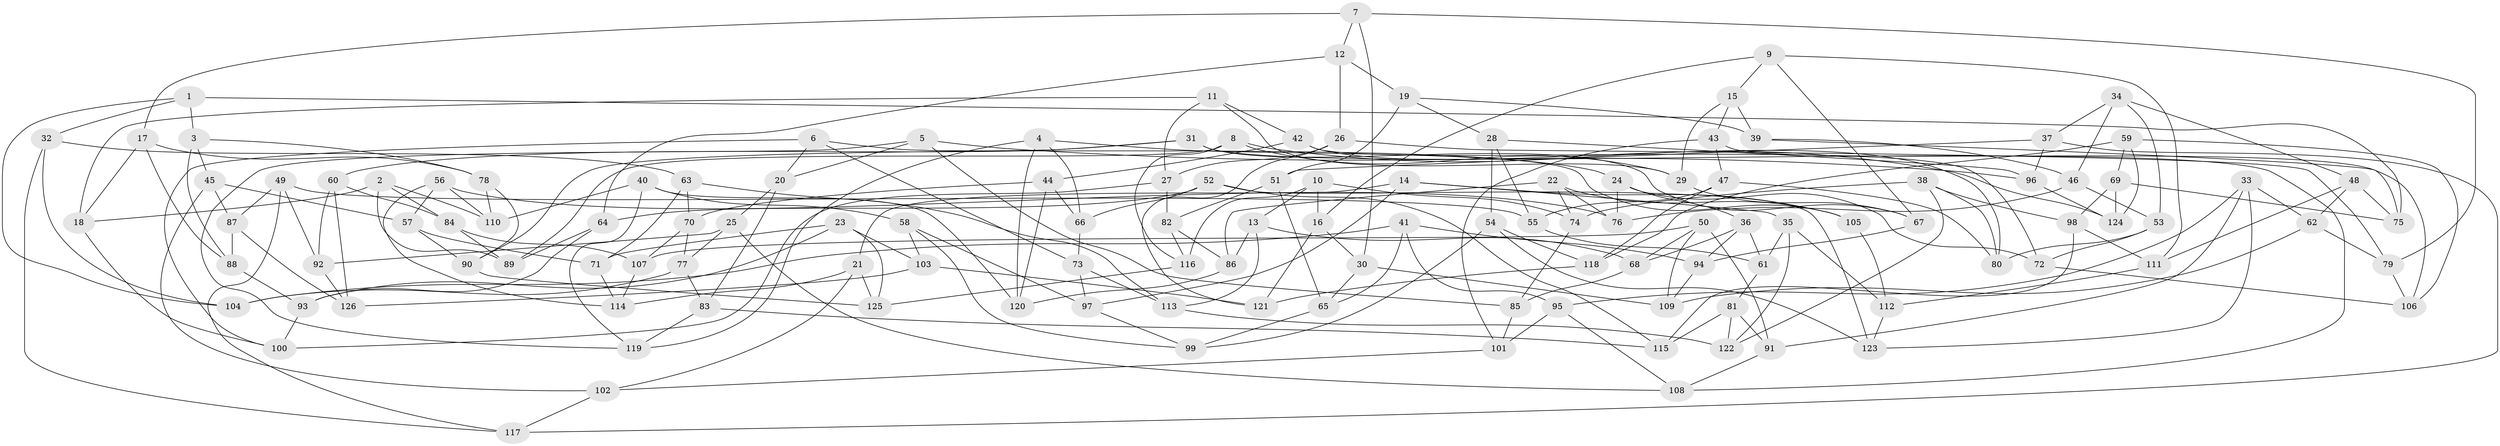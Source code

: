 // Generated by graph-tools (version 1.1) at 2025/16/03/09/25 04:16:25]
// undirected, 126 vertices, 252 edges
graph export_dot {
graph [start="1"]
  node [color=gray90,style=filled];
  1;
  2;
  3;
  4;
  5;
  6;
  7;
  8;
  9;
  10;
  11;
  12;
  13;
  14;
  15;
  16;
  17;
  18;
  19;
  20;
  21;
  22;
  23;
  24;
  25;
  26;
  27;
  28;
  29;
  30;
  31;
  32;
  33;
  34;
  35;
  36;
  37;
  38;
  39;
  40;
  41;
  42;
  43;
  44;
  45;
  46;
  47;
  48;
  49;
  50;
  51;
  52;
  53;
  54;
  55;
  56;
  57;
  58;
  59;
  60;
  61;
  62;
  63;
  64;
  65;
  66;
  67;
  68;
  69;
  70;
  71;
  72;
  73;
  74;
  75;
  76;
  77;
  78;
  79;
  80;
  81;
  82;
  83;
  84;
  85;
  86;
  87;
  88;
  89;
  90;
  91;
  92;
  93;
  94;
  95;
  96;
  97;
  98;
  99;
  100;
  101;
  102;
  103;
  104;
  105;
  106;
  107;
  108;
  109;
  110;
  111;
  112;
  113;
  114;
  115;
  116;
  117;
  118;
  119;
  120;
  121;
  122;
  123;
  124;
  125;
  126;
  1 -- 32;
  1 -- 3;
  1 -- 75;
  1 -- 104;
  2 -- 84;
  2 -- 110;
  2 -- 89;
  2 -- 18;
  3 -- 88;
  3 -- 45;
  3 -- 78;
  4 -- 66;
  4 -- 119;
  4 -- 24;
  4 -- 120;
  5 -- 20;
  5 -- 96;
  5 -- 85;
  5 -- 119;
  6 -- 105;
  6 -- 20;
  6 -- 100;
  6 -- 73;
  7 -- 79;
  7 -- 12;
  7 -- 30;
  7 -- 17;
  8 -- 89;
  8 -- 116;
  8 -- 29;
  8 -- 124;
  9 -- 67;
  9 -- 16;
  9 -- 15;
  9 -- 111;
  10 -- 16;
  10 -- 74;
  10 -- 13;
  10 -- 116;
  11 -- 27;
  11 -- 42;
  11 -- 18;
  11 -- 29;
  12 -- 26;
  12 -- 64;
  12 -- 19;
  13 -- 113;
  13 -- 68;
  13 -- 86;
  14 -- 97;
  14 -- 105;
  14 -- 35;
  14 -- 21;
  15 -- 29;
  15 -- 43;
  15 -- 39;
  16 -- 121;
  16 -- 30;
  17 -- 18;
  17 -- 78;
  17 -- 88;
  18 -- 100;
  19 -- 39;
  19 -- 51;
  19 -- 28;
  20 -- 83;
  20 -- 25;
  21 -- 102;
  21 -- 125;
  21 -- 114;
  22 -- 74;
  22 -- 76;
  22 -- 86;
  22 -- 105;
  23 -- 125;
  23 -- 103;
  23 -- 93;
  23 -- 71;
  24 -- 72;
  24 -- 36;
  24 -- 76;
  25 -- 92;
  25 -- 77;
  25 -- 108;
  26 -- 27;
  26 -- 79;
  26 -- 121;
  27 -- 100;
  27 -- 82;
  28 -- 55;
  28 -- 54;
  28 -- 96;
  29 -- 67;
  30 -- 65;
  30 -- 109;
  31 -- 90;
  31 -- 60;
  31 -- 108;
  31 -- 67;
  32 -- 104;
  32 -- 63;
  32 -- 117;
  33 -- 62;
  33 -- 95;
  33 -- 123;
  33 -- 91;
  34 -- 53;
  34 -- 48;
  34 -- 37;
  34 -- 46;
  35 -- 61;
  35 -- 112;
  35 -- 122;
  36 -- 68;
  36 -- 61;
  36 -- 94;
  37 -- 96;
  37 -- 51;
  37 -- 117;
  38 -- 98;
  38 -- 122;
  38 -- 74;
  38 -- 80;
  39 -- 46;
  39 -- 75;
  40 -- 58;
  40 -- 110;
  40 -- 120;
  40 -- 119;
  41 -- 104;
  41 -- 95;
  41 -- 94;
  41 -- 65;
  42 -- 44;
  42 -- 72;
  42 -- 80;
  43 -- 106;
  43 -- 47;
  43 -- 101;
  44 -- 66;
  44 -- 120;
  44 -- 70;
  45 -- 57;
  45 -- 102;
  45 -- 87;
  46 -- 76;
  46 -- 53;
  47 -- 118;
  47 -- 80;
  47 -- 55;
  48 -- 111;
  48 -- 75;
  48 -- 62;
  49 -- 117;
  49 -- 92;
  49 -- 55;
  49 -- 87;
  50 -- 68;
  50 -- 91;
  50 -- 107;
  50 -- 109;
  51 -- 65;
  51 -- 82;
  52 -- 64;
  52 -- 115;
  52 -- 66;
  52 -- 123;
  53 -- 72;
  53 -- 80;
  54 -- 99;
  54 -- 123;
  54 -- 118;
  55 -- 61;
  56 -- 110;
  56 -- 76;
  56 -- 57;
  56 -- 114;
  57 -- 71;
  57 -- 90;
  58 -- 99;
  58 -- 97;
  58 -- 103;
  59 -- 106;
  59 -- 124;
  59 -- 69;
  59 -- 118;
  60 -- 92;
  60 -- 84;
  60 -- 126;
  61 -- 81;
  62 -- 109;
  62 -- 79;
  63 -- 113;
  63 -- 71;
  63 -- 70;
  64 -- 93;
  64 -- 89;
  65 -- 99;
  66 -- 73;
  67 -- 94;
  68 -- 85;
  69 -- 98;
  69 -- 124;
  69 -- 75;
  70 -- 77;
  70 -- 107;
  71 -- 114;
  72 -- 106;
  73 -- 97;
  73 -- 113;
  74 -- 85;
  77 -- 83;
  77 -- 104;
  78 -- 90;
  78 -- 110;
  79 -- 106;
  81 -- 122;
  81 -- 91;
  81 -- 115;
  82 -- 116;
  82 -- 86;
  83 -- 115;
  83 -- 119;
  84 -- 107;
  84 -- 89;
  85 -- 101;
  86 -- 120;
  87 -- 88;
  87 -- 126;
  88 -- 93;
  90 -- 125;
  91 -- 108;
  92 -- 126;
  93 -- 100;
  94 -- 109;
  95 -- 108;
  95 -- 101;
  96 -- 124;
  97 -- 99;
  98 -- 111;
  98 -- 115;
  101 -- 102;
  102 -- 117;
  103 -- 121;
  103 -- 126;
  105 -- 112;
  107 -- 114;
  111 -- 112;
  112 -- 123;
  113 -- 122;
  116 -- 125;
  118 -- 121;
}
